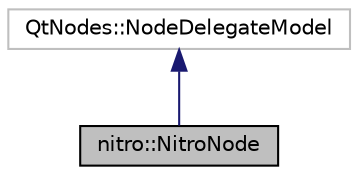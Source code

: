 digraph "nitro::NitroNode"
{
 // LATEX_PDF_SIZE
  edge [fontname="Helvetica",fontsize="10",labelfontname="Helvetica",labelfontsize="10"];
  node [fontname="Helvetica",fontsize="10",shape=record];
  Node1 [label="nitro::NitroNode",height=0.2,width=0.4,color="black", fillcolor="grey75", style="filled", fontcolor="black",tooltip="The nodes used by NITRO. These should only be constructed using the NitroNodeBuilder."];
  Node2 -> Node1 [dir="back",color="midnightblue",fontsize="10",style="solid",fontname="Helvetica"];
  Node2 [label="QtNodes::NodeDelegateModel",height=0.2,width=0.4,color="grey75", fillcolor="white", style="filled",tooltip=" "];
}
